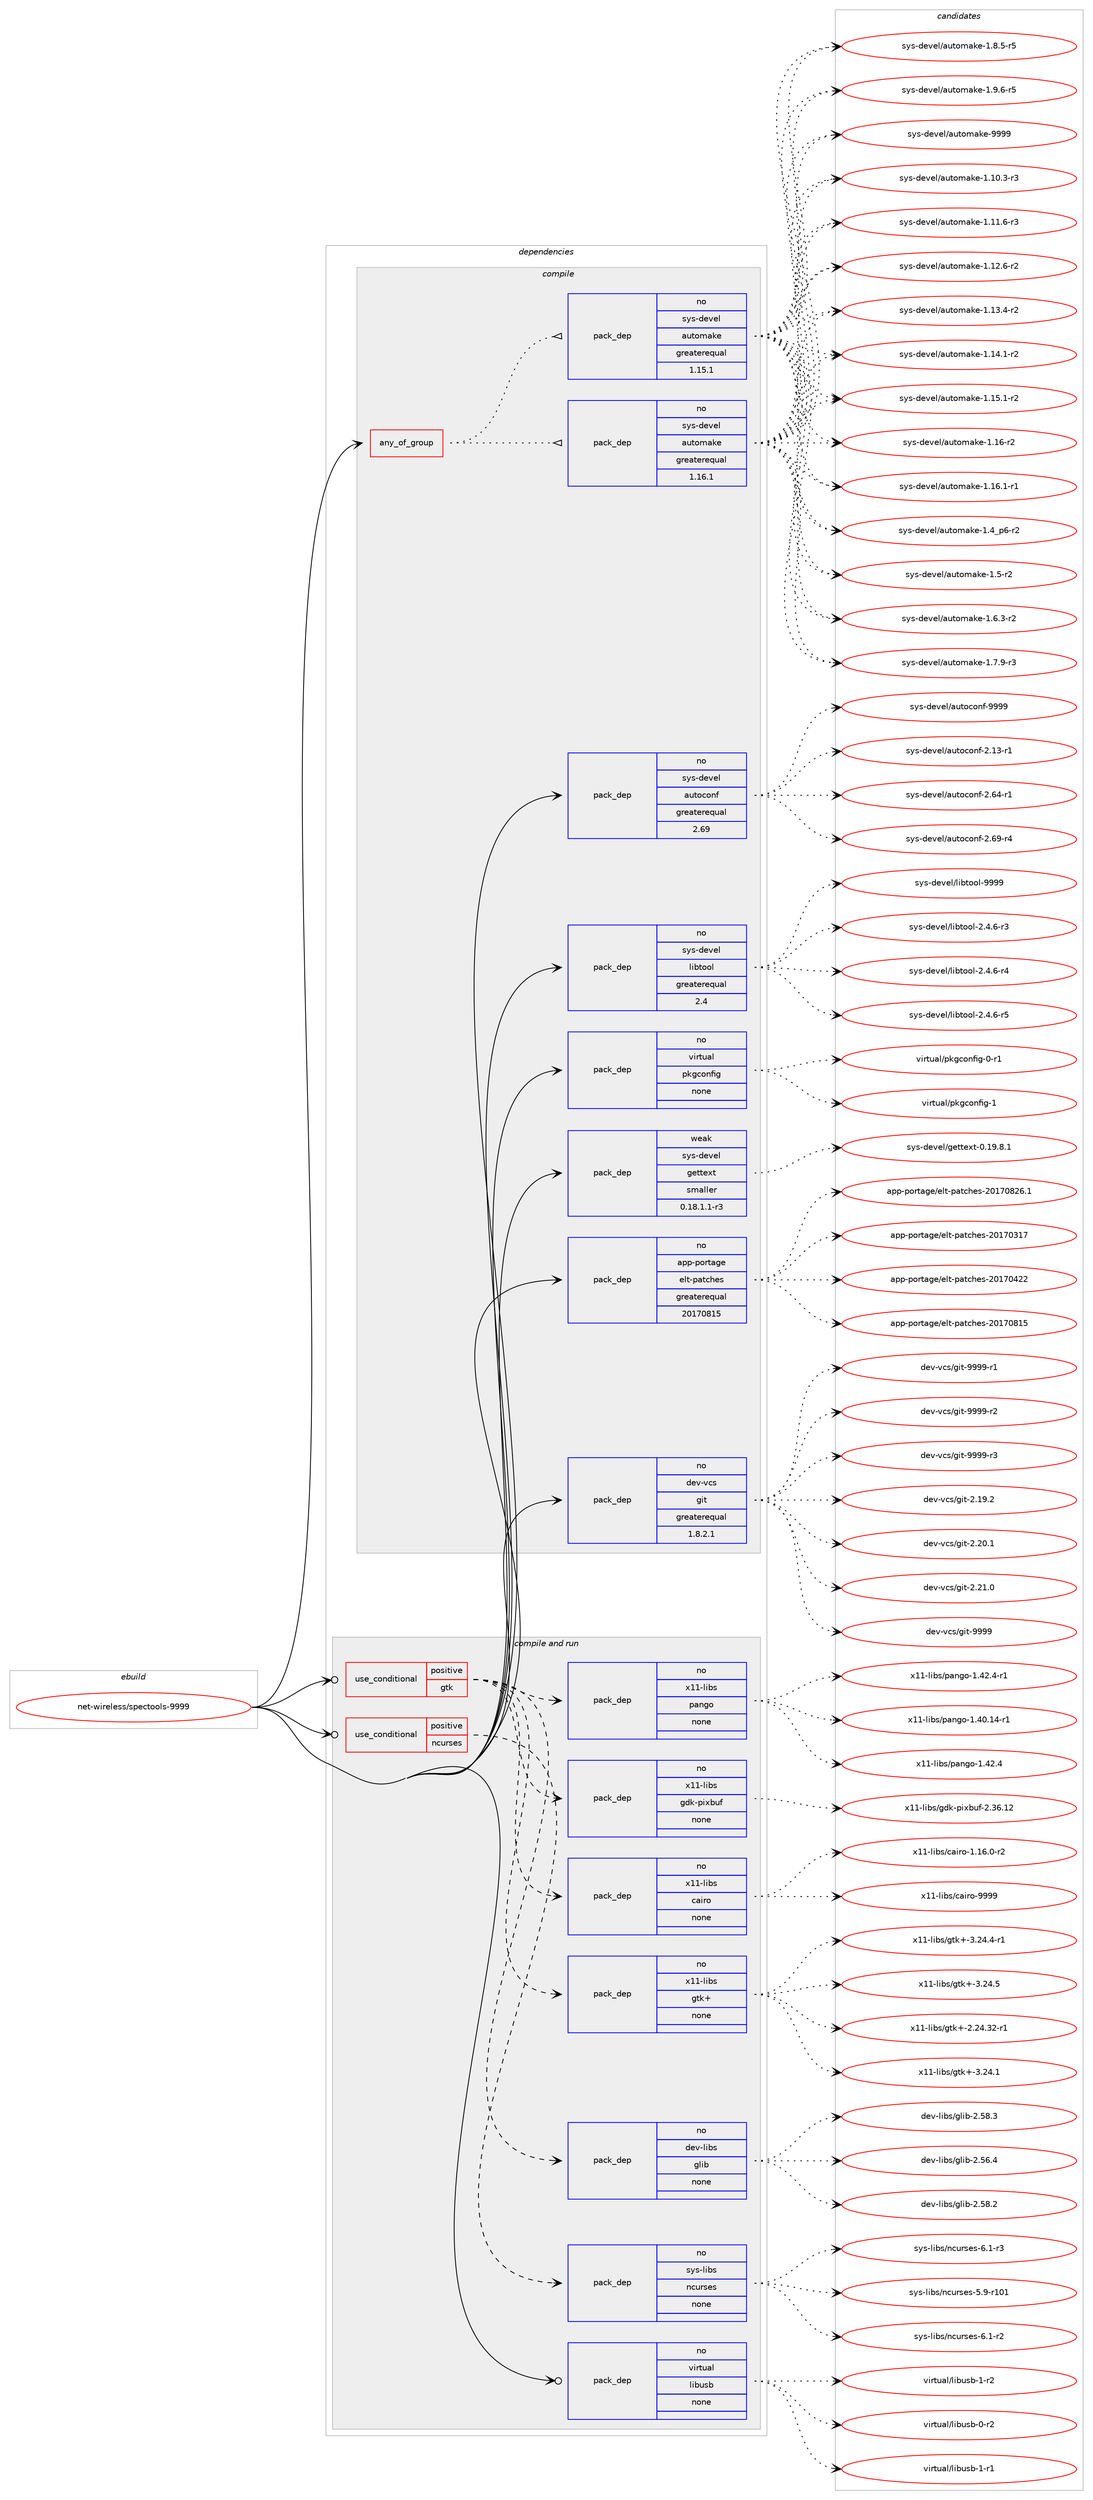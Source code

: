 digraph prolog {

# *************
# Graph options
# *************

newrank=true;
concentrate=true;
compound=true;
graph [rankdir=LR,fontname=Helvetica,fontsize=10,ranksep=1.5];#, ranksep=2.5, nodesep=0.2];
edge  [arrowhead=vee];
node  [fontname=Helvetica,fontsize=10];

# **********
# The ebuild
# **********

subgraph cluster_leftcol {
color=gray;
rank=same;
label=<<i>ebuild</i>>;
id [label="net-wireless/spectools-9999", color=red, width=4, href="../net-wireless/spectools-9999.svg"];
}

# ****************
# The dependencies
# ****************

subgraph cluster_midcol {
color=gray;
label=<<i>dependencies</i>>;
subgraph cluster_compile {
fillcolor="#eeeeee";
style=filled;
label=<<i>compile</i>>;
subgraph any26679 {
dependency1681422 [label=<<TABLE BORDER="0" CELLBORDER="1" CELLSPACING="0" CELLPADDING="4"><TR><TD CELLPADDING="10">any_of_group</TD></TR></TABLE>>, shape=none, color=red];subgraph pack1202375 {
dependency1681423 [label=<<TABLE BORDER="0" CELLBORDER="1" CELLSPACING="0" CELLPADDING="4" WIDTH="220"><TR><TD ROWSPAN="6" CELLPADDING="30">pack_dep</TD></TR><TR><TD WIDTH="110">no</TD></TR><TR><TD>sys-devel</TD></TR><TR><TD>automake</TD></TR><TR><TD>greaterequal</TD></TR><TR><TD>1.16.1</TD></TR></TABLE>>, shape=none, color=blue];
}
dependency1681422:e -> dependency1681423:w [weight=20,style="dotted",arrowhead="oinv"];
subgraph pack1202376 {
dependency1681424 [label=<<TABLE BORDER="0" CELLBORDER="1" CELLSPACING="0" CELLPADDING="4" WIDTH="220"><TR><TD ROWSPAN="6" CELLPADDING="30">pack_dep</TD></TR><TR><TD WIDTH="110">no</TD></TR><TR><TD>sys-devel</TD></TR><TR><TD>automake</TD></TR><TR><TD>greaterequal</TD></TR><TR><TD>1.15.1</TD></TR></TABLE>>, shape=none, color=blue];
}
dependency1681422:e -> dependency1681424:w [weight=20,style="dotted",arrowhead="oinv"];
}
id:e -> dependency1681422:w [weight=20,style="solid",arrowhead="vee"];
subgraph pack1202377 {
dependency1681425 [label=<<TABLE BORDER="0" CELLBORDER="1" CELLSPACING="0" CELLPADDING="4" WIDTH="220"><TR><TD ROWSPAN="6" CELLPADDING="30">pack_dep</TD></TR><TR><TD WIDTH="110">no</TD></TR><TR><TD>app-portage</TD></TR><TR><TD>elt-patches</TD></TR><TR><TD>greaterequal</TD></TR><TR><TD>20170815</TD></TR></TABLE>>, shape=none, color=blue];
}
id:e -> dependency1681425:w [weight=20,style="solid",arrowhead="vee"];
subgraph pack1202378 {
dependency1681426 [label=<<TABLE BORDER="0" CELLBORDER="1" CELLSPACING="0" CELLPADDING="4" WIDTH="220"><TR><TD ROWSPAN="6" CELLPADDING="30">pack_dep</TD></TR><TR><TD WIDTH="110">no</TD></TR><TR><TD>dev-vcs</TD></TR><TR><TD>git</TD></TR><TR><TD>greaterequal</TD></TR><TR><TD>1.8.2.1</TD></TR></TABLE>>, shape=none, color=blue];
}
id:e -> dependency1681426:w [weight=20,style="solid",arrowhead="vee"];
subgraph pack1202379 {
dependency1681427 [label=<<TABLE BORDER="0" CELLBORDER="1" CELLSPACING="0" CELLPADDING="4" WIDTH="220"><TR><TD ROWSPAN="6" CELLPADDING="30">pack_dep</TD></TR><TR><TD WIDTH="110">no</TD></TR><TR><TD>sys-devel</TD></TR><TR><TD>autoconf</TD></TR><TR><TD>greaterequal</TD></TR><TR><TD>2.69</TD></TR></TABLE>>, shape=none, color=blue];
}
id:e -> dependency1681427:w [weight=20,style="solid",arrowhead="vee"];
subgraph pack1202380 {
dependency1681428 [label=<<TABLE BORDER="0" CELLBORDER="1" CELLSPACING="0" CELLPADDING="4" WIDTH="220"><TR><TD ROWSPAN="6" CELLPADDING="30">pack_dep</TD></TR><TR><TD WIDTH="110">no</TD></TR><TR><TD>sys-devel</TD></TR><TR><TD>libtool</TD></TR><TR><TD>greaterequal</TD></TR><TR><TD>2.4</TD></TR></TABLE>>, shape=none, color=blue];
}
id:e -> dependency1681428:w [weight=20,style="solid",arrowhead="vee"];
subgraph pack1202381 {
dependency1681429 [label=<<TABLE BORDER="0" CELLBORDER="1" CELLSPACING="0" CELLPADDING="4" WIDTH="220"><TR><TD ROWSPAN="6" CELLPADDING="30">pack_dep</TD></TR><TR><TD WIDTH="110">no</TD></TR><TR><TD>virtual</TD></TR><TR><TD>pkgconfig</TD></TR><TR><TD>none</TD></TR><TR><TD></TD></TR></TABLE>>, shape=none, color=blue];
}
id:e -> dependency1681429:w [weight=20,style="solid",arrowhead="vee"];
subgraph pack1202382 {
dependency1681430 [label=<<TABLE BORDER="0" CELLBORDER="1" CELLSPACING="0" CELLPADDING="4" WIDTH="220"><TR><TD ROWSPAN="6" CELLPADDING="30">pack_dep</TD></TR><TR><TD WIDTH="110">weak</TD></TR><TR><TD>sys-devel</TD></TR><TR><TD>gettext</TD></TR><TR><TD>smaller</TD></TR><TR><TD>0.18.1.1-r3</TD></TR></TABLE>>, shape=none, color=blue];
}
id:e -> dependency1681430:w [weight=20,style="solid",arrowhead="vee"];
}
subgraph cluster_compileandrun {
fillcolor="#eeeeee";
style=filled;
label=<<i>compile and run</i>>;
subgraph cond451526 {
dependency1681431 [label=<<TABLE BORDER="0" CELLBORDER="1" CELLSPACING="0" CELLPADDING="4"><TR><TD ROWSPAN="3" CELLPADDING="10">use_conditional</TD></TR><TR><TD>positive</TD></TR><TR><TD>gtk</TD></TR></TABLE>>, shape=none, color=red];
subgraph pack1202383 {
dependency1681432 [label=<<TABLE BORDER="0" CELLBORDER="1" CELLSPACING="0" CELLPADDING="4" WIDTH="220"><TR><TD ROWSPAN="6" CELLPADDING="30">pack_dep</TD></TR><TR><TD WIDTH="110">no</TD></TR><TR><TD>x11-libs</TD></TR><TR><TD>gtk+</TD></TR><TR><TD>none</TD></TR><TR><TD></TD></TR></TABLE>>, shape=none, color=blue];
}
dependency1681431:e -> dependency1681432:w [weight=20,style="dashed",arrowhead="vee"];
subgraph pack1202384 {
dependency1681433 [label=<<TABLE BORDER="0" CELLBORDER="1" CELLSPACING="0" CELLPADDING="4" WIDTH="220"><TR><TD ROWSPAN="6" CELLPADDING="30">pack_dep</TD></TR><TR><TD WIDTH="110">no</TD></TR><TR><TD>x11-libs</TD></TR><TR><TD>cairo</TD></TR><TR><TD>none</TD></TR><TR><TD></TD></TR></TABLE>>, shape=none, color=blue];
}
dependency1681431:e -> dependency1681433:w [weight=20,style="dashed",arrowhead="vee"];
subgraph pack1202385 {
dependency1681434 [label=<<TABLE BORDER="0" CELLBORDER="1" CELLSPACING="0" CELLPADDING="4" WIDTH="220"><TR><TD ROWSPAN="6" CELLPADDING="30">pack_dep</TD></TR><TR><TD WIDTH="110">no</TD></TR><TR><TD>x11-libs</TD></TR><TR><TD>gdk-pixbuf</TD></TR><TR><TD>none</TD></TR><TR><TD></TD></TR></TABLE>>, shape=none, color=blue];
}
dependency1681431:e -> dependency1681434:w [weight=20,style="dashed",arrowhead="vee"];
subgraph pack1202386 {
dependency1681435 [label=<<TABLE BORDER="0" CELLBORDER="1" CELLSPACING="0" CELLPADDING="4" WIDTH="220"><TR><TD ROWSPAN="6" CELLPADDING="30">pack_dep</TD></TR><TR><TD WIDTH="110">no</TD></TR><TR><TD>x11-libs</TD></TR><TR><TD>pango</TD></TR><TR><TD>none</TD></TR><TR><TD></TD></TR></TABLE>>, shape=none, color=blue];
}
dependency1681431:e -> dependency1681435:w [weight=20,style="dashed",arrowhead="vee"];
subgraph pack1202387 {
dependency1681436 [label=<<TABLE BORDER="0" CELLBORDER="1" CELLSPACING="0" CELLPADDING="4" WIDTH="220"><TR><TD ROWSPAN="6" CELLPADDING="30">pack_dep</TD></TR><TR><TD WIDTH="110">no</TD></TR><TR><TD>dev-libs</TD></TR><TR><TD>glib</TD></TR><TR><TD>none</TD></TR><TR><TD></TD></TR></TABLE>>, shape=none, color=blue];
}
dependency1681431:e -> dependency1681436:w [weight=20,style="dashed",arrowhead="vee"];
}
id:e -> dependency1681431:w [weight=20,style="solid",arrowhead="odotvee"];
subgraph cond451527 {
dependency1681437 [label=<<TABLE BORDER="0" CELLBORDER="1" CELLSPACING="0" CELLPADDING="4"><TR><TD ROWSPAN="3" CELLPADDING="10">use_conditional</TD></TR><TR><TD>positive</TD></TR><TR><TD>ncurses</TD></TR></TABLE>>, shape=none, color=red];
subgraph pack1202388 {
dependency1681438 [label=<<TABLE BORDER="0" CELLBORDER="1" CELLSPACING="0" CELLPADDING="4" WIDTH="220"><TR><TD ROWSPAN="6" CELLPADDING="30">pack_dep</TD></TR><TR><TD WIDTH="110">no</TD></TR><TR><TD>sys-libs</TD></TR><TR><TD>ncurses</TD></TR><TR><TD>none</TD></TR><TR><TD></TD></TR></TABLE>>, shape=none, color=blue];
}
dependency1681437:e -> dependency1681438:w [weight=20,style="dashed",arrowhead="vee"];
}
id:e -> dependency1681437:w [weight=20,style="solid",arrowhead="odotvee"];
subgraph pack1202389 {
dependency1681439 [label=<<TABLE BORDER="0" CELLBORDER="1" CELLSPACING="0" CELLPADDING="4" WIDTH="220"><TR><TD ROWSPAN="6" CELLPADDING="30">pack_dep</TD></TR><TR><TD WIDTH="110">no</TD></TR><TR><TD>virtual</TD></TR><TR><TD>libusb</TD></TR><TR><TD>none</TD></TR><TR><TD></TD></TR></TABLE>>, shape=none, color=blue];
}
id:e -> dependency1681439:w [weight=20,style="solid",arrowhead="odotvee"];
}
subgraph cluster_run {
fillcolor="#eeeeee";
style=filled;
label=<<i>run</i>>;
}
}

# **************
# The candidates
# **************

subgraph cluster_choices {
rank=same;
color=gray;
label=<<i>candidates</i>>;

subgraph choice1202375 {
color=black;
nodesep=1;
choice11512111545100101118101108479711711611110997107101454946494846514511451 [label="sys-devel/automake-1.10.3-r3", color=red, width=4,href="../sys-devel/automake-1.10.3-r3.svg"];
choice11512111545100101118101108479711711611110997107101454946494946544511451 [label="sys-devel/automake-1.11.6-r3", color=red, width=4,href="../sys-devel/automake-1.11.6-r3.svg"];
choice11512111545100101118101108479711711611110997107101454946495046544511450 [label="sys-devel/automake-1.12.6-r2", color=red, width=4,href="../sys-devel/automake-1.12.6-r2.svg"];
choice11512111545100101118101108479711711611110997107101454946495146524511450 [label="sys-devel/automake-1.13.4-r2", color=red, width=4,href="../sys-devel/automake-1.13.4-r2.svg"];
choice11512111545100101118101108479711711611110997107101454946495246494511450 [label="sys-devel/automake-1.14.1-r2", color=red, width=4,href="../sys-devel/automake-1.14.1-r2.svg"];
choice11512111545100101118101108479711711611110997107101454946495346494511450 [label="sys-devel/automake-1.15.1-r2", color=red, width=4,href="../sys-devel/automake-1.15.1-r2.svg"];
choice1151211154510010111810110847971171161111099710710145494649544511450 [label="sys-devel/automake-1.16-r2", color=red, width=4,href="../sys-devel/automake-1.16-r2.svg"];
choice11512111545100101118101108479711711611110997107101454946495446494511449 [label="sys-devel/automake-1.16.1-r1", color=red, width=4,href="../sys-devel/automake-1.16.1-r1.svg"];
choice115121115451001011181011084797117116111109971071014549465295112544511450 [label="sys-devel/automake-1.4_p6-r2", color=red, width=4,href="../sys-devel/automake-1.4_p6-r2.svg"];
choice11512111545100101118101108479711711611110997107101454946534511450 [label="sys-devel/automake-1.5-r2", color=red, width=4,href="../sys-devel/automake-1.5-r2.svg"];
choice115121115451001011181011084797117116111109971071014549465446514511450 [label="sys-devel/automake-1.6.3-r2", color=red, width=4,href="../sys-devel/automake-1.6.3-r2.svg"];
choice115121115451001011181011084797117116111109971071014549465546574511451 [label="sys-devel/automake-1.7.9-r3", color=red, width=4,href="../sys-devel/automake-1.7.9-r3.svg"];
choice115121115451001011181011084797117116111109971071014549465646534511453 [label="sys-devel/automake-1.8.5-r5", color=red, width=4,href="../sys-devel/automake-1.8.5-r5.svg"];
choice115121115451001011181011084797117116111109971071014549465746544511453 [label="sys-devel/automake-1.9.6-r5", color=red, width=4,href="../sys-devel/automake-1.9.6-r5.svg"];
choice115121115451001011181011084797117116111109971071014557575757 [label="sys-devel/automake-9999", color=red, width=4,href="../sys-devel/automake-9999.svg"];
dependency1681423:e -> choice11512111545100101118101108479711711611110997107101454946494846514511451:w [style=dotted,weight="100"];
dependency1681423:e -> choice11512111545100101118101108479711711611110997107101454946494946544511451:w [style=dotted,weight="100"];
dependency1681423:e -> choice11512111545100101118101108479711711611110997107101454946495046544511450:w [style=dotted,weight="100"];
dependency1681423:e -> choice11512111545100101118101108479711711611110997107101454946495146524511450:w [style=dotted,weight="100"];
dependency1681423:e -> choice11512111545100101118101108479711711611110997107101454946495246494511450:w [style=dotted,weight="100"];
dependency1681423:e -> choice11512111545100101118101108479711711611110997107101454946495346494511450:w [style=dotted,weight="100"];
dependency1681423:e -> choice1151211154510010111810110847971171161111099710710145494649544511450:w [style=dotted,weight="100"];
dependency1681423:e -> choice11512111545100101118101108479711711611110997107101454946495446494511449:w [style=dotted,weight="100"];
dependency1681423:e -> choice115121115451001011181011084797117116111109971071014549465295112544511450:w [style=dotted,weight="100"];
dependency1681423:e -> choice11512111545100101118101108479711711611110997107101454946534511450:w [style=dotted,weight="100"];
dependency1681423:e -> choice115121115451001011181011084797117116111109971071014549465446514511450:w [style=dotted,weight="100"];
dependency1681423:e -> choice115121115451001011181011084797117116111109971071014549465546574511451:w [style=dotted,weight="100"];
dependency1681423:e -> choice115121115451001011181011084797117116111109971071014549465646534511453:w [style=dotted,weight="100"];
dependency1681423:e -> choice115121115451001011181011084797117116111109971071014549465746544511453:w [style=dotted,weight="100"];
dependency1681423:e -> choice115121115451001011181011084797117116111109971071014557575757:w [style=dotted,weight="100"];
}
subgraph choice1202376 {
color=black;
nodesep=1;
choice11512111545100101118101108479711711611110997107101454946494846514511451 [label="sys-devel/automake-1.10.3-r3", color=red, width=4,href="../sys-devel/automake-1.10.3-r3.svg"];
choice11512111545100101118101108479711711611110997107101454946494946544511451 [label="sys-devel/automake-1.11.6-r3", color=red, width=4,href="../sys-devel/automake-1.11.6-r3.svg"];
choice11512111545100101118101108479711711611110997107101454946495046544511450 [label="sys-devel/automake-1.12.6-r2", color=red, width=4,href="../sys-devel/automake-1.12.6-r2.svg"];
choice11512111545100101118101108479711711611110997107101454946495146524511450 [label="sys-devel/automake-1.13.4-r2", color=red, width=4,href="../sys-devel/automake-1.13.4-r2.svg"];
choice11512111545100101118101108479711711611110997107101454946495246494511450 [label="sys-devel/automake-1.14.1-r2", color=red, width=4,href="../sys-devel/automake-1.14.1-r2.svg"];
choice11512111545100101118101108479711711611110997107101454946495346494511450 [label="sys-devel/automake-1.15.1-r2", color=red, width=4,href="../sys-devel/automake-1.15.1-r2.svg"];
choice1151211154510010111810110847971171161111099710710145494649544511450 [label="sys-devel/automake-1.16-r2", color=red, width=4,href="../sys-devel/automake-1.16-r2.svg"];
choice11512111545100101118101108479711711611110997107101454946495446494511449 [label="sys-devel/automake-1.16.1-r1", color=red, width=4,href="../sys-devel/automake-1.16.1-r1.svg"];
choice115121115451001011181011084797117116111109971071014549465295112544511450 [label="sys-devel/automake-1.4_p6-r2", color=red, width=4,href="../sys-devel/automake-1.4_p6-r2.svg"];
choice11512111545100101118101108479711711611110997107101454946534511450 [label="sys-devel/automake-1.5-r2", color=red, width=4,href="../sys-devel/automake-1.5-r2.svg"];
choice115121115451001011181011084797117116111109971071014549465446514511450 [label="sys-devel/automake-1.6.3-r2", color=red, width=4,href="../sys-devel/automake-1.6.3-r2.svg"];
choice115121115451001011181011084797117116111109971071014549465546574511451 [label="sys-devel/automake-1.7.9-r3", color=red, width=4,href="../sys-devel/automake-1.7.9-r3.svg"];
choice115121115451001011181011084797117116111109971071014549465646534511453 [label="sys-devel/automake-1.8.5-r5", color=red, width=4,href="../sys-devel/automake-1.8.5-r5.svg"];
choice115121115451001011181011084797117116111109971071014549465746544511453 [label="sys-devel/automake-1.9.6-r5", color=red, width=4,href="../sys-devel/automake-1.9.6-r5.svg"];
choice115121115451001011181011084797117116111109971071014557575757 [label="sys-devel/automake-9999", color=red, width=4,href="../sys-devel/automake-9999.svg"];
dependency1681424:e -> choice11512111545100101118101108479711711611110997107101454946494846514511451:w [style=dotted,weight="100"];
dependency1681424:e -> choice11512111545100101118101108479711711611110997107101454946494946544511451:w [style=dotted,weight="100"];
dependency1681424:e -> choice11512111545100101118101108479711711611110997107101454946495046544511450:w [style=dotted,weight="100"];
dependency1681424:e -> choice11512111545100101118101108479711711611110997107101454946495146524511450:w [style=dotted,weight="100"];
dependency1681424:e -> choice11512111545100101118101108479711711611110997107101454946495246494511450:w [style=dotted,weight="100"];
dependency1681424:e -> choice11512111545100101118101108479711711611110997107101454946495346494511450:w [style=dotted,weight="100"];
dependency1681424:e -> choice1151211154510010111810110847971171161111099710710145494649544511450:w [style=dotted,weight="100"];
dependency1681424:e -> choice11512111545100101118101108479711711611110997107101454946495446494511449:w [style=dotted,weight="100"];
dependency1681424:e -> choice115121115451001011181011084797117116111109971071014549465295112544511450:w [style=dotted,weight="100"];
dependency1681424:e -> choice11512111545100101118101108479711711611110997107101454946534511450:w [style=dotted,weight="100"];
dependency1681424:e -> choice115121115451001011181011084797117116111109971071014549465446514511450:w [style=dotted,weight="100"];
dependency1681424:e -> choice115121115451001011181011084797117116111109971071014549465546574511451:w [style=dotted,weight="100"];
dependency1681424:e -> choice115121115451001011181011084797117116111109971071014549465646534511453:w [style=dotted,weight="100"];
dependency1681424:e -> choice115121115451001011181011084797117116111109971071014549465746544511453:w [style=dotted,weight="100"];
dependency1681424:e -> choice115121115451001011181011084797117116111109971071014557575757:w [style=dotted,weight="100"];
}
subgraph choice1202377 {
color=black;
nodesep=1;
choice97112112451121111141169710310147101108116451129711699104101115455048495548514955 [label="app-portage/elt-patches-20170317", color=red, width=4,href="../app-portage/elt-patches-20170317.svg"];
choice97112112451121111141169710310147101108116451129711699104101115455048495548525050 [label="app-portage/elt-patches-20170422", color=red, width=4,href="../app-portage/elt-patches-20170422.svg"];
choice97112112451121111141169710310147101108116451129711699104101115455048495548564953 [label="app-portage/elt-patches-20170815", color=red, width=4,href="../app-portage/elt-patches-20170815.svg"];
choice971121124511211111411697103101471011081164511297116991041011154550484955485650544649 [label="app-portage/elt-patches-20170826.1", color=red, width=4,href="../app-portage/elt-patches-20170826.1.svg"];
dependency1681425:e -> choice97112112451121111141169710310147101108116451129711699104101115455048495548514955:w [style=dotted,weight="100"];
dependency1681425:e -> choice97112112451121111141169710310147101108116451129711699104101115455048495548525050:w [style=dotted,weight="100"];
dependency1681425:e -> choice97112112451121111141169710310147101108116451129711699104101115455048495548564953:w [style=dotted,weight="100"];
dependency1681425:e -> choice971121124511211111411697103101471011081164511297116991041011154550484955485650544649:w [style=dotted,weight="100"];
}
subgraph choice1202378 {
color=black;
nodesep=1;
choice10010111845118991154710310511645504649574650 [label="dev-vcs/git-2.19.2", color=red, width=4,href="../dev-vcs/git-2.19.2.svg"];
choice10010111845118991154710310511645504650484649 [label="dev-vcs/git-2.20.1", color=red, width=4,href="../dev-vcs/git-2.20.1.svg"];
choice10010111845118991154710310511645504650494648 [label="dev-vcs/git-2.21.0", color=red, width=4,href="../dev-vcs/git-2.21.0.svg"];
choice1001011184511899115471031051164557575757 [label="dev-vcs/git-9999", color=red, width=4,href="../dev-vcs/git-9999.svg"];
choice10010111845118991154710310511645575757574511449 [label="dev-vcs/git-9999-r1", color=red, width=4,href="../dev-vcs/git-9999-r1.svg"];
choice10010111845118991154710310511645575757574511450 [label="dev-vcs/git-9999-r2", color=red, width=4,href="../dev-vcs/git-9999-r2.svg"];
choice10010111845118991154710310511645575757574511451 [label="dev-vcs/git-9999-r3", color=red, width=4,href="../dev-vcs/git-9999-r3.svg"];
dependency1681426:e -> choice10010111845118991154710310511645504649574650:w [style=dotted,weight="100"];
dependency1681426:e -> choice10010111845118991154710310511645504650484649:w [style=dotted,weight="100"];
dependency1681426:e -> choice10010111845118991154710310511645504650494648:w [style=dotted,weight="100"];
dependency1681426:e -> choice1001011184511899115471031051164557575757:w [style=dotted,weight="100"];
dependency1681426:e -> choice10010111845118991154710310511645575757574511449:w [style=dotted,weight="100"];
dependency1681426:e -> choice10010111845118991154710310511645575757574511450:w [style=dotted,weight="100"];
dependency1681426:e -> choice10010111845118991154710310511645575757574511451:w [style=dotted,weight="100"];
}
subgraph choice1202379 {
color=black;
nodesep=1;
choice1151211154510010111810110847971171161119911111010245504649514511449 [label="sys-devel/autoconf-2.13-r1", color=red, width=4,href="../sys-devel/autoconf-2.13-r1.svg"];
choice1151211154510010111810110847971171161119911111010245504654524511449 [label="sys-devel/autoconf-2.64-r1", color=red, width=4,href="../sys-devel/autoconf-2.64-r1.svg"];
choice1151211154510010111810110847971171161119911111010245504654574511452 [label="sys-devel/autoconf-2.69-r4", color=red, width=4,href="../sys-devel/autoconf-2.69-r4.svg"];
choice115121115451001011181011084797117116111991111101024557575757 [label="sys-devel/autoconf-9999", color=red, width=4,href="../sys-devel/autoconf-9999.svg"];
dependency1681427:e -> choice1151211154510010111810110847971171161119911111010245504649514511449:w [style=dotted,weight="100"];
dependency1681427:e -> choice1151211154510010111810110847971171161119911111010245504654524511449:w [style=dotted,weight="100"];
dependency1681427:e -> choice1151211154510010111810110847971171161119911111010245504654574511452:w [style=dotted,weight="100"];
dependency1681427:e -> choice115121115451001011181011084797117116111991111101024557575757:w [style=dotted,weight="100"];
}
subgraph choice1202380 {
color=black;
nodesep=1;
choice1151211154510010111810110847108105981161111111084550465246544511451 [label="sys-devel/libtool-2.4.6-r3", color=red, width=4,href="../sys-devel/libtool-2.4.6-r3.svg"];
choice1151211154510010111810110847108105981161111111084550465246544511452 [label="sys-devel/libtool-2.4.6-r4", color=red, width=4,href="../sys-devel/libtool-2.4.6-r4.svg"];
choice1151211154510010111810110847108105981161111111084550465246544511453 [label="sys-devel/libtool-2.4.6-r5", color=red, width=4,href="../sys-devel/libtool-2.4.6-r5.svg"];
choice1151211154510010111810110847108105981161111111084557575757 [label="sys-devel/libtool-9999", color=red, width=4,href="../sys-devel/libtool-9999.svg"];
dependency1681428:e -> choice1151211154510010111810110847108105981161111111084550465246544511451:w [style=dotted,weight="100"];
dependency1681428:e -> choice1151211154510010111810110847108105981161111111084550465246544511452:w [style=dotted,weight="100"];
dependency1681428:e -> choice1151211154510010111810110847108105981161111111084550465246544511453:w [style=dotted,weight="100"];
dependency1681428:e -> choice1151211154510010111810110847108105981161111111084557575757:w [style=dotted,weight="100"];
}
subgraph choice1202381 {
color=black;
nodesep=1;
choice11810511411611797108471121071039911111010210510345484511449 [label="virtual/pkgconfig-0-r1", color=red, width=4,href="../virtual/pkgconfig-0-r1.svg"];
choice1181051141161179710847112107103991111101021051034549 [label="virtual/pkgconfig-1", color=red, width=4,href="../virtual/pkgconfig-1.svg"];
dependency1681429:e -> choice11810511411611797108471121071039911111010210510345484511449:w [style=dotted,weight="100"];
dependency1681429:e -> choice1181051141161179710847112107103991111101021051034549:w [style=dotted,weight="100"];
}
subgraph choice1202382 {
color=black;
nodesep=1;
choice1151211154510010111810110847103101116116101120116454846495746564649 [label="sys-devel/gettext-0.19.8.1", color=red, width=4,href="../sys-devel/gettext-0.19.8.1.svg"];
dependency1681430:e -> choice1151211154510010111810110847103101116116101120116454846495746564649:w [style=dotted,weight="100"];
}
subgraph choice1202383 {
color=black;
nodesep=1;
choice12049494510810598115471031161074345504650524651504511449 [label="x11-libs/gtk+-2.24.32-r1", color=red, width=4,href="../x11-libs/gtk+-2.24.32-r1.svg"];
choice12049494510810598115471031161074345514650524649 [label="x11-libs/gtk+-3.24.1", color=red, width=4,href="../x11-libs/gtk+-3.24.1.svg"];
choice120494945108105981154710311610743455146505246524511449 [label="x11-libs/gtk+-3.24.4-r1", color=red, width=4,href="../x11-libs/gtk+-3.24.4-r1.svg"];
choice12049494510810598115471031161074345514650524653 [label="x11-libs/gtk+-3.24.5", color=red, width=4,href="../x11-libs/gtk+-3.24.5.svg"];
dependency1681432:e -> choice12049494510810598115471031161074345504650524651504511449:w [style=dotted,weight="100"];
dependency1681432:e -> choice12049494510810598115471031161074345514650524649:w [style=dotted,weight="100"];
dependency1681432:e -> choice120494945108105981154710311610743455146505246524511449:w [style=dotted,weight="100"];
dependency1681432:e -> choice12049494510810598115471031161074345514650524653:w [style=dotted,weight="100"];
}
subgraph choice1202384 {
color=black;
nodesep=1;
choice12049494510810598115479997105114111454946495446484511450 [label="x11-libs/cairo-1.16.0-r2", color=red, width=4,href="../x11-libs/cairo-1.16.0-r2.svg"];
choice120494945108105981154799971051141114557575757 [label="x11-libs/cairo-9999", color=red, width=4,href="../x11-libs/cairo-9999.svg"];
dependency1681433:e -> choice12049494510810598115479997105114111454946495446484511450:w [style=dotted,weight="100"];
dependency1681433:e -> choice120494945108105981154799971051141114557575757:w [style=dotted,weight="100"];
}
subgraph choice1202385 {
color=black;
nodesep=1;
choice120494945108105981154710310010745112105120981171024550465154464950 [label="x11-libs/gdk-pixbuf-2.36.12", color=red, width=4,href="../x11-libs/gdk-pixbuf-2.36.12.svg"];
dependency1681434:e -> choice120494945108105981154710310010745112105120981171024550465154464950:w [style=dotted,weight="100"];
}
subgraph choice1202386 {
color=black;
nodesep=1;
choice12049494510810598115471129711010311145494652484649524511449 [label="x11-libs/pango-1.40.14-r1", color=red, width=4,href="../x11-libs/pango-1.40.14-r1.svg"];
choice12049494510810598115471129711010311145494652504652 [label="x11-libs/pango-1.42.4", color=red, width=4,href="../x11-libs/pango-1.42.4.svg"];
choice120494945108105981154711297110103111454946525046524511449 [label="x11-libs/pango-1.42.4-r1", color=red, width=4,href="../x11-libs/pango-1.42.4-r1.svg"];
dependency1681435:e -> choice12049494510810598115471129711010311145494652484649524511449:w [style=dotted,weight="100"];
dependency1681435:e -> choice12049494510810598115471129711010311145494652504652:w [style=dotted,weight="100"];
dependency1681435:e -> choice120494945108105981154711297110103111454946525046524511449:w [style=dotted,weight="100"];
}
subgraph choice1202387 {
color=black;
nodesep=1;
choice1001011184510810598115471031081059845504653544652 [label="dev-libs/glib-2.56.4", color=red, width=4,href="../dev-libs/glib-2.56.4.svg"];
choice1001011184510810598115471031081059845504653564650 [label="dev-libs/glib-2.58.2", color=red, width=4,href="../dev-libs/glib-2.58.2.svg"];
choice1001011184510810598115471031081059845504653564651 [label="dev-libs/glib-2.58.3", color=red, width=4,href="../dev-libs/glib-2.58.3.svg"];
dependency1681436:e -> choice1001011184510810598115471031081059845504653544652:w [style=dotted,weight="100"];
dependency1681436:e -> choice1001011184510810598115471031081059845504653564650:w [style=dotted,weight="100"];
dependency1681436:e -> choice1001011184510810598115471031081059845504653564651:w [style=dotted,weight="100"];
}
subgraph choice1202388 {
color=black;
nodesep=1;
choice115121115451081059811547110991171141151011154553465745114494849 [label="sys-libs/ncurses-5.9-r101", color=red, width=4,href="../sys-libs/ncurses-5.9-r101.svg"];
choice11512111545108105981154711099117114115101115455446494511450 [label="sys-libs/ncurses-6.1-r2", color=red, width=4,href="../sys-libs/ncurses-6.1-r2.svg"];
choice11512111545108105981154711099117114115101115455446494511451 [label="sys-libs/ncurses-6.1-r3", color=red, width=4,href="../sys-libs/ncurses-6.1-r3.svg"];
dependency1681438:e -> choice115121115451081059811547110991171141151011154553465745114494849:w [style=dotted,weight="100"];
dependency1681438:e -> choice11512111545108105981154711099117114115101115455446494511450:w [style=dotted,weight="100"];
dependency1681438:e -> choice11512111545108105981154711099117114115101115455446494511451:w [style=dotted,weight="100"];
}
subgraph choice1202389 {
color=black;
nodesep=1;
choice1181051141161179710847108105981171159845484511450 [label="virtual/libusb-0-r2", color=red, width=4,href="../virtual/libusb-0-r2.svg"];
choice1181051141161179710847108105981171159845494511449 [label="virtual/libusb-1-r1", color=red, width=4,href="../virtual/libusb-1-r1.svg"];
choice1181051141161179710847108105981171159845494511450 [label="virtual/libusb-1-r2", color=red, width=4,href="../virtual/libusb-1-r2.svg"];
dependency1681439:e -> choice1181051141161179710847108105981171159845484511450:w [style=dotted,weight="100"];
dependency1681439:e -> choice1181051141161179710847108105981171159845494511449:w [style=dotted,weight="100"];
dependency1681439:e -> choice1181051141161179710847108105981171159845494511450:w [style=dotted,weight="100"];
}
}

}
